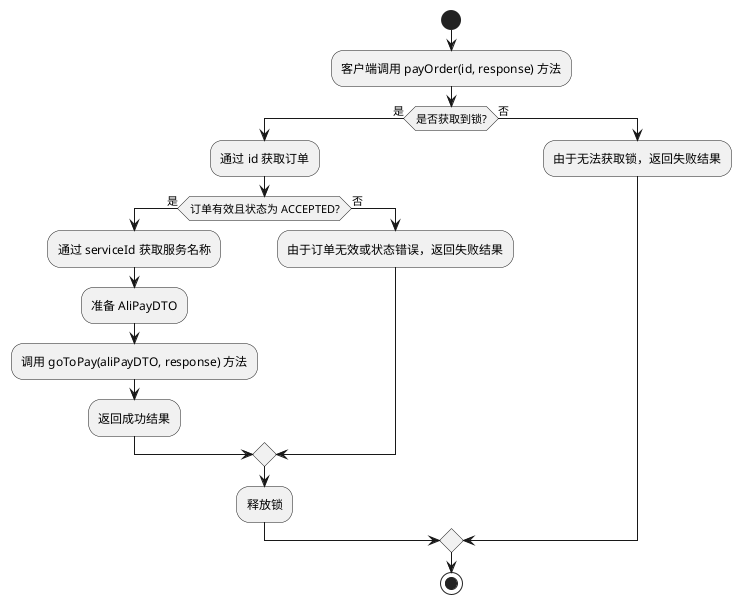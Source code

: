 @startuml
start
:客户端调用 payOrder(id, response) 方法;
if (是否获取到锁?) then (是)
  :通过 id 获取订单;
  if (订单有效且状态为 ACCEPTED?) then (是)
    :通过 serviceId 获取服务名称;
    :准备 AliPayDTO;
    :调用 goToPay(aliPayDTO, response) 方法;
    :返回成功结果;
  else (否)
    :由于订单无效或状态错误，返回失败结果;
  endif
  :释放锁;
else (否)
  :由于无法获取锁，返回失败结果;
endif
stop
@enduml